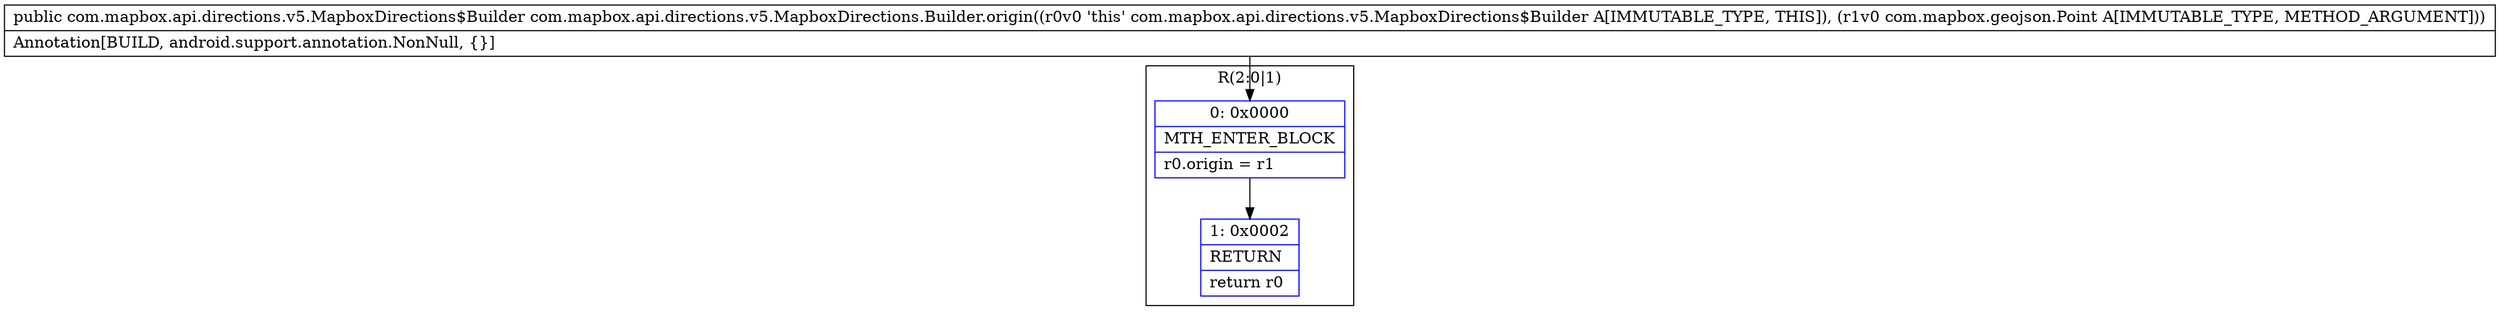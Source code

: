 digraph "CFG forcom.mapbox.api.directions.v5.MapboxDirections.Builder.origin(Lcom\/mapbox\/geojson\/Point;)Lcom\/mapbox\/api\/directions\/v5\/MapboxDirections$Builder;" {
subgraph cluster_Region_1042691995 {
label = "R(2:0|1)";
node [shape=record,color=blue];
Node_0 [shape=record,label="{0\:\ 0x0000|MTH_ENTER_BLOCK\l|r0.origin = r1\l}"];
Node_1 [shape=record,label="{1\:\ 0x0002|RETURN\l|return r0\l}"];
}
MethodNode[shape=record,label="{public com.mapbox.api.directions.v5.MapboxDirections$Builder com.mapbox.api.directions.v5.MapboxDirections.Builder.origin((r0v0 'this' com.mapbox.api.directions.v5.MapboxDirections$Builder A[IMMUTABLE_TYPE, THIS]), (r1v0 com.mapbox.geojson.Point A[IMMUTABLE_TYPE, METHOD_ARGUMENT]))  | Annotation[BUILD, android.support.annotation.NonNull, \{\}]\l}"];
MethodNode -> Node_0;
Node_0 -> Node_1;
}

